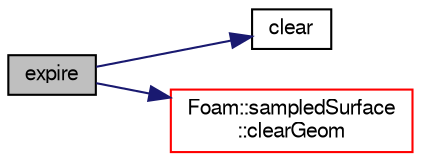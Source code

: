 digraph "expire"
{
  bgcolor="transparent";
  edge [fontname="FreeSans",fontsize="10",labelfontname="FreeSans",labelfontsize="10"];
  node [fontname="FreeSans",fontsize="10",shape=record];
  rankdir="LR";
  Node517 [label="expire",height=0.2,width=0.4,color="black", fillcolor="grey75", style="filled", fontcolor="black"];
  Node517 -> Node518 [color="midnightblue",fontsize="10",style="solid",fontname="FreeSans"];
  Node518 [label="clear",height=0.2,width=0.4,color="black",URL="$a38057.html#a3a533f9231a5668b9d8f301a79d57b73"];
  Node517 -> Node519 [color="midnightblue",fontsize="10",style="solid",fontname="FreeSans"];
  Node519 [label="Foam::sampledSurface\l::clearGeom",height=0.2,width=0.4,color="red",URL="$a29378.html#a9781d3d5d4698ccb4ae3c791960aa0c5"];
}
